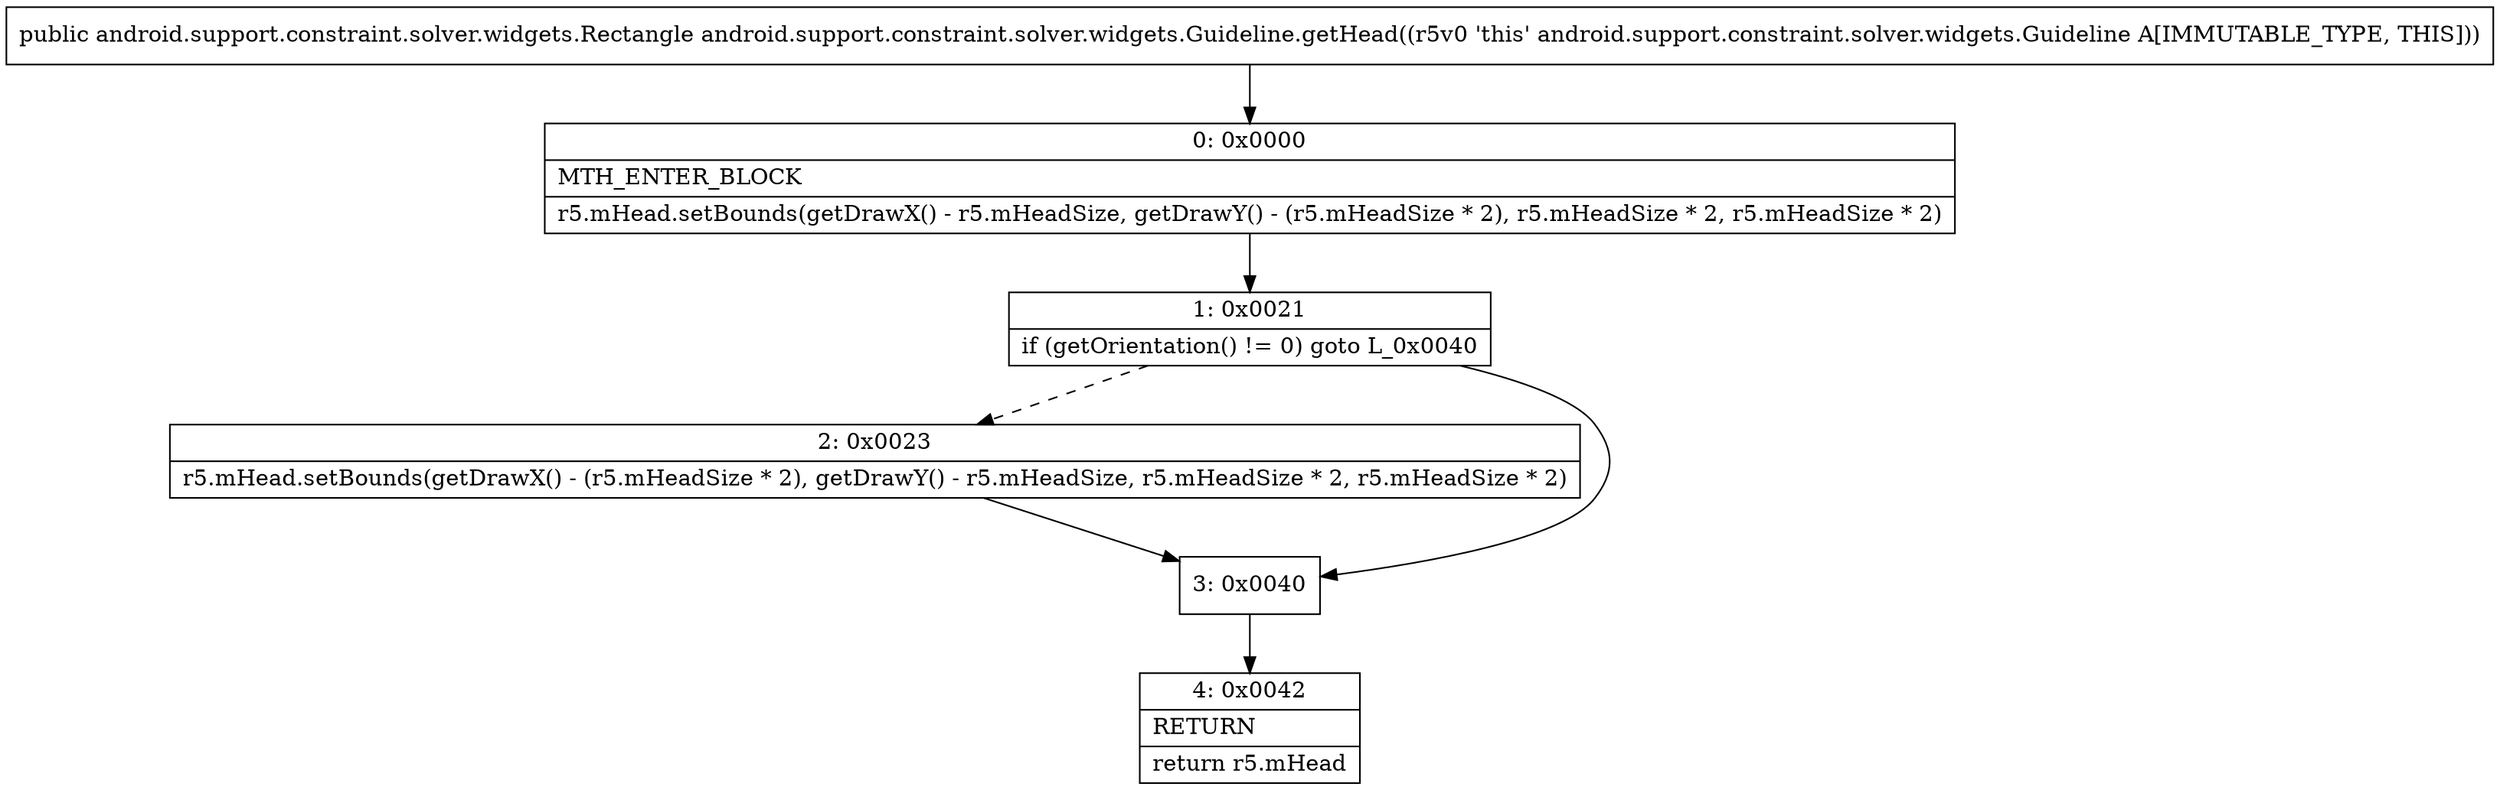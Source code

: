 digraph "CFG forandroid.support.constraint.solver.widgets.Guideline.getHead()Landroid\/support\/constraint\/solver\/widgets\/Rectangle;" {
Node_0 [shape=record,label="{0\:\ 0x0000|MTH_ENTER_BLOCK\l|r5.mHead.setBounds(getDrawX() \- r5.mHeadSize, getDrawY() \- (r5.mHeadSize * 2), r5.mHeadSize * 2, r5.mHeadSize * 2)\l}"];
Node_1 [shape=record,label="{1\:\ 0x0021|if (getOrientation() != 0) goto L_0x0040\l}"];
Node_2 [shape=record,label="{2\:\ 0x0023|r5.mHead.setBounds(getDrawX() \- (r5.mHeadSize * 2), getDrawY() \- r5.mHeadSize, r5.mHeadSize * 2, r5.mHeadSize * 2)\l}"];
Node_3 [shape=record,label="{3\:\ 0x0040}"];
Node_4 [shape=record,label="{4\:\ 0x0042|RETURN\l|return r5.mHead\l}"];
MethodNode[shape=record,label="{public android.support.constraint.solver.widgets.Rectangle android.support.constraint.solver.widgets.Guideline.getHead((r5v0 'this' android.support.constraint.solver.widgets.Guideline A[IMMUTABLE_TYPE, THIS])) }"];
MethodNode -> Node_0;
Node_0 -> Node_1;
Node_1 -> Node_2[style=dashed];
Node_1 -> Node_3;
Node_2 -> Node_3;
Node_3 -> Node_4;
}

